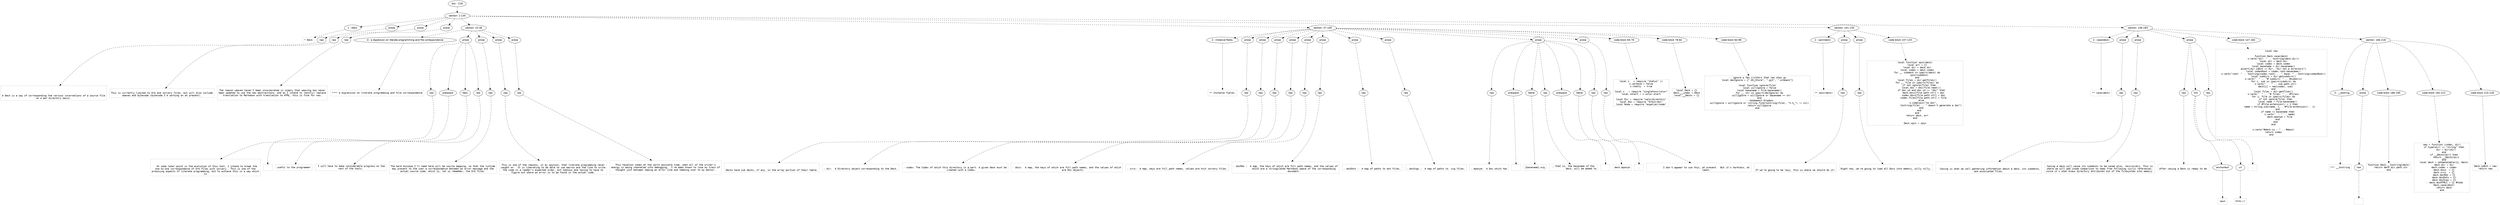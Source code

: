 digraph lpegNode {

node [fontname=Helvetica]
edge [style=dashed]

doc_0 [label="doc - 218"]


doc_0 -> { section_1}
{rank=same; section_1}

section_1 [label="section: 1-135"]


// END RANK doc_0

section_1 -> { header_2 prose_3 prose_4 prose_5 section_6 section_7 section_8 section_9}
{rank=same; header_2 prose_3 prose_4 prose_5 section_6 section_7 section_8 section_9}

header_2 [label="1 : Deck"]

prose_3 [label="prose"]

prose_4 [label="prose"]

prose_5 [label="prose"]

section_6 [label="section: 15-36"]

section_7 [label="section: 37-100"]

section_8 [label="section: 101-135"]

section_9 [label="section: 136-183"]


// END RANK section_1

header_2 -> leaf_10
leaf_10  [color=Gray,shape=rectangle,fontname=Inconsolata,label="* Deck"]
// END RANK header_2

prose_3 -> { raw_11}
{rank=same; raw_11}

raw_11 [label="raw"]


// END RANK prose_3

raw_11 -> leaf_12
leaf_12  [color=Gray,shape=rectangle,fontname=Inconsolata,label="


A Deck is a way of corresponding the various incarnations of a source file
on a per-directory basis.
"]
// END RANK raw_11

prose_4 -> { raw_13}
{rank=same; raw_13}

raw_13 [label="raw"]


// END RANK prose_4

raw_13 -> leaf_14
leaf_14  [color=Gray,shape=rectangle,fontname=Inconsolata,label="
This is currently limited to Orb and sorcery files, but will also include
weaves and bytecode (bytecode I'm working on at present).
"]
// END RANK raw_13

prose_5 -> { raw_15}
{rank=same; raw_15}

raw_15 [label="raw"]


// END RANK prose_5

raw_15 -> leaf_16
leaf_16  [color=Gray,shape=rectangle,fontname=Inconsolata,label="
The reason weaves haven't been incorporated is simply that weaving has never
been updated to use the new abstractions, and as I intend to (mostly) replace
translation to Markdown with translation to HTML, this is fine for now.

"]
// END RANK raw_15

section_6 -> { header_17 prose_18 prose_19 prose_20 prose_21}
{rank=same; header_17 prose_18 prose_19 prose_20 prose_21}

header_17 [label="4 : a digression on literate programming and file correspondence"]

prose_18 [label="prose"]

prose_19 [label="prose"]

prose_20 [label="prose"]

prose_21 [label="prose"]


// END RANK section_6

header_17 -> leaf_22
leaf_22  [color=Gray,shape=rectangle,fontname=Inconsolata,label="**** a digression on literate programming and file correspondence"]
// END RANK header_17

prose_18 -> { raw_23 prespace_24 italic_25 raw_26}
{rank=same; raw_23 prespace_24 italic_25 raw_26}

raw_23 [label="raw"]

prespace_24 [label="prespace"]

italic_25 [label="italic"]

raw_26 [label="raw"]


// END RANK prose_18

raw_23 -> leaf_27
leaf_27  [color=Gray,shape=rectangle,fontname=Inconsolata,label="

  At some later point in the evolution of this tool, I intend to break the
one-to-one correspondence of Orb files with sorcery.  This is one of the
promising aspects of literate programming, but to achieve this in a way which
is"]
// END RANK raw_23

prespace_24 -> leaf_28
leaf_28  [color=Gray,shape=rectangle,fontname=Inconsolata,label=" "]
// END RANK prespace_24

italic_25 -> leaf_29
leaf_29  [color=Gray,shape=rectangle,fontname=Inconsolata,label="useful to the programmer"]
// END RANK italic_25

raw_26 -> leaf_30
leaf_30  [color=Gray,shape=rectangle,fontname=Inconsolata,label=" I will have to make considerable progress on the
rest of the tools.
"]
// END RANK raw_26

prose_19 -> { raw_31}
{rank=same; raw_31}

raw_31 [label="raw"]


// END RANK prose_19

raw_31 -> leaf_32
leaf_32  [color=Gray,shape=rectangle,fontname=Inconsolata,label="
The bare minimum I'll need here will be source mapping, so that the runtime
may present to the user a correspondence between an error message and the
actual source code, which is, let us remember, the Orb files.
"]
// END RANK raw_31

prose_20 -> { raw_33}
{rank=same; raw_33}

raw_33 [label="raw"]


// END RANK prose_20

raw_33 -> leaf_34
leaf_34  [color=Gray,shape=rectangle,fontname=Inconsolata,label="
This is one of the reasons, in my opinion, that literate programming never
caught on.  It is liberating to be able to use macros and the like to write
the code in a reader's expected order, but tedious and taxing to have to
figure out where an error is to be found in the actual code.
"]
// END RANK raw_33

prose_21 -> { raw_35}
{rank=same; raw_35}

raw_35 [label="raw"]


// END RANK prose_21

raw_35 -> leaf_36
leaf_36  [color=Gray,shape=rectangle,fontname=Inconsolata,label="
This taxation comes at the worst possible time, when all of the writer's
energy is being channeled into debugging.  I've been known to lose my train of
thought just between seeing an error line and tabbing over to my editor.

"]
// END RANK raw_35

section_7 -> { header_37 prose_38 prose_39 prose_40 prose_41 prose_42 prose_43 prose_44 prose_45 prose_46 prose_47 codeblock_48 codeblock_49 codeblock_50}
{rank=same; header_37 prose_38 prose_39 prose_40 prose_41 prose_42 prose_43 prose_44 prose_45 prose_46 prose_47 codeblock_48 codeblock_49 codeblock_50}

header_37 [label="2 : Instance fields."]

prose_38 [label="prose"]

prose_39 [label="prose"]

prose_40 [label="prose"]

prose_41 [label="prose"]

prose_42 [label="prose"]

prose_43 [label="prose"]

prose_44 [label="prose"]

prose_45 [label="prose"]

prose_46 [label="prose"]

prose_47 [label="prose"]

codeblock_48 [label="code block 65-76"]

codeblock_49 [label="code block 78-82"]

codeblock_50 [label="code block 84-98"]


// END RANK section_7

header_37 -> leaf_51
leaf_51  [color=Gray,shape=rectangle,fontname=Inconsolata,label="** Instance fields."]
// END RANK header_37

prose_38 -> { raw_52}
{rank=same; raw_52}

raw_52 [label="raw"]


// END RANK prose_38

raw_52 -> leaf_53
leaf_53  [color=Gray,shape=rectangle,fontname=Inconsolata,label="

Decks have sub decks, if any, in the array portion of their table.
"]
// END RANK raw_52

prose_39 -> { raw_54}
{rank=same; raw_54}

raw_54 [label="raw"]


// END RANK prose_39

raw_54 -> leaf_55
leaf_55  [color=Gray,shape=rectangle,fontname=Inconsolata,label="
- dir:  A Directory object corresponding to the Deck.
"]
// END RANK raw_54

prose_40 -> { raw_56}
{rank=same; raw_56}

raw_56 [label="raw"]


// END RANK prose_40

raw_56 -> leaf_57
leaf_57  [color=Gray,shape=rectangle,fontname=Inconsolata,label="
- codex: The Codex of which this directory is a part. A given Deck must be
         created with a Codex.
"]
// END RANK raw_56

prose_41 -> { raw_58}
{rank=same; raw_58}

raw_58 [label="raw"]


// END RANK prose_41

raw_58 -> leaf_59
leaf_59  [color=Gray,shape=rectangle,fontname=Inconsolata,label="
- docs:  A map, the keys of which are full path names, and the values of which
         are Doc objects.
"]
// END RANK raw_58

prose_42 -> { raw_60}
{rank=same; raw_60}

raw_60 [label="raw"]


// END RANK prose_42

raw_60 -> leaf_61
leaf_61  [color=Gray,shape=rectangle,fontname=Inconsolata,label="
- srcs:  A map, keys are full path names, values are knit sorcery files.
"]
// END RANK raw_60

prose_43 -> { raw_62}
{rank=same; raw_62}

raw_62 [label="raw"]


// END RANK prose_43

raw_62 -> leaf_63
leaf_63  [color=Gray,shape=rectangle,fontname=Inconsolata,label="
- docMds :  A map, the keys of which are full path names, and the values of
            which are a stringulated Markdown weave of the corresponding
            document.
"]
// END RANK raw_62

prose_44 -> { raw_64}
{rank=same; raw_64}

raw_64 [label="raw"]


// END RANK prose_44

raw_64 -> leaf_65
leaf_65  [color=Gray,shape=rectangle,fontname=Inconsolata,label="
- docDots :  A map of paths to dot files.
"]
// END RANK raw_64

prose_45 -> { raw_66}
{rank=same; raw_66}

raw_66 [label="raw"]


// END RANK prose_45

raw_66 -> leaf_67
leaf_67  [color=Gray,shape=rectangle,fontname=Inconsolata,label="
- docSvgs :  A map of paths to .svg files.
"]
// END RANK raw_66

prose_46 -> { raw_68 prespace_69 literal_70 raw_71 prespace_72 literal_73 raw_74}
{rank=same; raw_68 prespace_69 literal_70 raw_71 prespace_72 literal_73 raw_74}

raw_68 [label="raw"]

prespace_69 [label="prespace"]

literal_70 [label="literal"]

raw_71 [label="raw"]

prespace_72 [label="prespace"]

literal_73 [label="literal"]

raw_74 [label="raw"]


// END RANK prose_46

raw_68 -> leaf_75
leaf_75  [color=Gray,shape=rectangle,fontname=Inconsolata,label="
- eponym:  A Doc which has"]
// END RANK raw_68

prespace_69 -> leaf_76
leaf_76  [color=Gray,shape=rectangle,fontname=Inconsolata,label=" "]
// END RANK prespace_69

literal_70 -> leaf_77
leaf_77  [color=Gray,shape=rectangle,fontname=Inconsolata,label="{basename}.org"]
// END RANK literal_70

raw_71 -> leaf_78
leaf_78  [color=Gray,shape=rectangle,fontname=Inconsolata,label=", that is, the basename of the
           deck, will be added to"]
// END RANK raw_71

prespace_72 -> leaf_79
leaf_79  [color=Gray,shape=rectangle,fontname=Inconsolata,label=" "]
// END RANK prespace_72

literal_73 -> leaf_80
leaf_80  [color=Gray,shape=rectangle,fontname=Inconsolata,label="deck.eponym"]
// END RANK literal_73

raw_74 -> leaf_81
leaf_81  [color=Gray,shape=rectangle,fontname=Inconsolata,label=".
"]
// END RANK raw_74

prose_47 -> { raw_82}
{rank=same; raw_82}

raw_82 [label="raw"]


// END RANK prose_47

raw_82 -> leaf_83
leaf_83  [color=Gray,shape=rectangle,fontname=Inconsolata,label="
           I don't appear to use this, at present.  But it's harmless, at
           least.
"]
// END RANK raw_82

codeblock_48 -> leaf_84
leaf_84  [color=Gray,shape=rectangle,fontname=Inconsolata,label="local s   = require \"status\" ()
s.verbose = false
s.chatty  = true

local c   = require \"singletons/color\"
local cAlert = c.color.alert

local Dir = require \"walk/directory\"
local Doc = require \"Orbit/doc\"
local Node = require \"espalier/node\""]
// END RANK codeblock_48

codeblock_49 -> leaf_85
leaf_85  [color=Gray,shape=rectangle,fontname=Inconsolata,label="local Deck = {}
Deck.__index = Deck
local __Decks = {}"]
// END RANK codeblock_49

codeblock_50 -> leaf_86
leaf_86  [color=Gray,shape=rectangle,fontname=Inconsolata,label="-- ignore a few critters that can show up
local decIgnore = {\".DS_Store\", \".git\", \".orbback\"}

local function ignore(file)
   local willIgnore = false
   local basename = file:basename()
   for _, str in ipairs(decIgnore) do
      willIgnore = willIgnore or basename == str
   end
   -- Goddammit Dropbox
   willIgnore = willIgnore or (string.find(tostring(file), \"%.%_\") ~= nil)
   return willIgnore
end"]
// END RANK codeblock_50

section_8 -> { header_87 prose_88 prose_89 codeblock_90}
{rank=same; header_87 prose_88 prose_89 codeblock_90}

header_87 [label="2 : spin(deck)"]

prose_88 [label="prose"]

prose_89 [label="prose"]

codeblock_90 [label="code block 107-133"]


// END RANK section_8

header_87 -> leaf_91
leaf_91  [color=Gray,shape=rectangle,fontname=Inconsolata,label="** spin(deck)"]
// END RANK header_87

prose_88 -> { raw_92}
{rank=same; raw_92}

raw_92 [label="raw"]


// END RANK prose_88

raw_92 -> leaf_93
leaf_93  [color=Gray,shape=rectangle,fontname=Inconsolata,label="

If we're going to be lazy, this is where we should do it!
"]
// END RANK raw_92

prose_89 -> { raw_94}
{rank=same; raw_94}

raw_94 [label="raw"]


// END RANK prose_89

raw_94 -> leaf_95
leaf_95  [color=Gray,shape=rectangle,fontname=Inconsolata,label="
Right now, we're going to load all Docs into memory, willy nilly.
"]
// END RANK raw_94

codeblock_90 -> leaf_96
leaf_96  [color=Gray,shape=rectangle,fontname=Inconsolata,label="local function spin(deck)
   local err = {}
   local dir = deck.dir
   local codex = deck.codex
   for _, subdeck in ipairs(deck) do
      spin(subdeck)
   end
   local files = dir:getfiles()
   for _, file in ipairs(files) do
      if not ignore(file) then
         local doc = Doc(file:read())
         if doc.id and doc.id == \"doc\" then
            deck.docs[file.path.str] = doc
            codex.docs[file.path.str] = doc
            codex.files[file.path.str] = file
         else
            s:complain(\"no doc\",
                       tostring(file) .. \" doesn't generate a doc\")
         end
      end
   end
   return deck, err
end

Deck.spin = spin"]
// END RANK codeblock_90

section_9 -> { header_97 prose_98 prose_99 prose_100 codeblock_101 section_102}
{rank=same; header_97 prose_98 prose_99 prose_100 codeblock_101 section_102}

header_97 [label="2 : case(deck)"]

prose_98 [label="prose"]

prose_99 [label="prose"]

prose_100 [label="prose"]

codeblock_101 [label="code block 147-182"]

section_102 [label="section: 184-218"]


// END RANK section_9

header_97 -> leaf_103
leaf_103  [color=Gray,shape=rectangle,fontname=Inconsolata,label="** case(deck)"]
// END RANK header_97

prose_98 -> { raw_104}
{rank=same; raw_104}

raw_104 [label="raw"]


// END RANK prose_98

raw_104 -> leaf_105
leaf_105  [color=Gray,shape=rectangle,fontname=Inconsolata,label="

  Casing is what we call gathering information about a deck, its subdecks,
and associated files.
"]
// END RANK raw_104

prose_99 -> { raw_106}
{rank=same; raw_106}

raw_106 [label="raw"]


// END RANK prose_99

raw_106 -> leaf_107
leaf_107  [color=Gray,shape=rectangle,fontname=Inconsolata,label="
Casing a deck will cause its subdecks to be cased also, recursively. This is
where we will add inode comparison to keep from following cyclic references,
since it's what draws directory attributes out of the filesystem into memory.
"]
// END RANK raw_106

prose_100 -> { raw_108 link_109 raw_110}
{rank=same; raw_108 link_109 raw_110}

raw_108 [label="raw"]

link_109 [label="link"]

raw_110 [label="raw"]


// END RANK prose_100

raw_108 -> leaf_111
leaf_111  [color=Gray,shape=rectangle,fontname=Inconsolata,label="
After casing a Deck is ready to be "]
// END RANK raw_108

link_109 -> { anchortext_112 url_113}
{rank=same; anchortext_112 url_113}

anchortext_112 [label="anchortext"]

url_113 [label="url"]


// END RANK link_109

anchortext_112 -> leaf_114
leaf_114  [color=Gray,shape=rectangle,fontname=Inconsolata,label="spun"]
// END RANK anchortext_112

url_113 -> leaf_115
leaf_115  [color=Gray,shape=rectangle,fontname=Inconsolata,label="httk://"]
// END RANK url_113

raw_110 -> leaf_116
leaf_116  [color=Gray,shape=rectangle,fontname=Inconsolata,label=".
"]
// END RANK raw_110

codeblock_101 -> leaf_117
leaf_117  [color=Gray,shape=rectangle,fontname=Inconsolata,label="local new

function Deck.case(deck)
   s:verb(\"dir: \" .. tostring(deck.dir))
   local dir = deck.dir
   local codex = deck.codex
   local basename = dir:basename()
   assert(dir.idEst == Dir, \"dir not a directory\")
   local codexRoot = codex.root:basename()
   s:verb(\"root: \" .. tostring(codex.root) .. \" base: \" ..tostring(codexRoot))
   local subdirs = dir:getsubdirs()
   s:verb(\"  \" .. \"# subdirs: \" .. #subdirs)
   for i, sub in ipairs(subdirs) do
      s:verb(\"  - \" .. sub.path.str)
      deck[i] = new(codex, sub)
   end
   local files = dir:getfiles()
   s:verb(\"  \" .. \"# files: \" .. #files)
   for i, file in ipairs(files) do
      if not ignore(file) then
         local name = file:basename()
         if #file:extension() > 1 then
            name = string.sub(name, 1, - #file:extension() - 1)
         end
         if name == basename then
            s:verb(\"  ~ \" .. name)
            deck.eponym = file
         end
      end
   end

   s:verb(\"#deck is : \" .. #deck)
   return codex
end"]
// END RANK codeblock_101

section_102 -> { header_118 prose_119 codeblock_120 codeblock_121 codeblock_122}
{rank=same; header_118 prose_119 codeblock_120 codeblock_121 codeblock_122}

header_118 [label="3 : __tostring"]

prose_119 [label="prose"]

codeblock_120 [label="code block 186-190"]

codeblock_121 [label="code block 192-212"]

codeblock_122 [label="code block 215-218"]


// END RANK section_102

header_118 -> leaf_123
leaf_123  [color=Gray,shape=rectangle,fontname=Inconsolata,label="*** __tostring"]
// END RANK header_118

prose_119 -> { raw_124}
{rank=same; raw_124}

raw_124 [label="raw"]


// END RANK prose_119

raw_124 -> leaf_125
leaf_125  [color=Gray,shape=rectangle,fontname=Inconsolata,label="
"]
// END RANK raw_124

codeblock_120 -> leaf_126
leaf_126  [color=Gray,shape=rectangle,fontname=Inconsolata,label="function Deck.__tostring(deck)
   return deck.dir.path.str
end"]
// END RANK codeblock_120

codeblock_121 -> leaf_127
leaf_127  [color=Gray,shape=rectangle,fontname=Inconsolata,label="new = function (codex, dir)
   if type(dir) == \"string\" then
      dir = Dir(dir)
   end
   if __Decks[dir] then
      return __Decks[dir]
   end
   local deck = setmetatable({}, Deck)
   deck.dir = dir
   deck.codex = codex
   deck.docs  = {}
   deck.srcs  = {}
   deck.docMds = {}
   deck.docDots = {}
   deck.docSvgs = {}
   -- deck.docHTMLs = {} #todo
   Deck.case(deck)
   return deck
end"]
// END RANK codeblock_121

codeblock_122 -> leaf_128
leaf_128  [color=Gray,shape=rectangle,fontname=Inconsolata,label="Deck.idEst = new
return new"]
// END RANK codeblock_122


}
